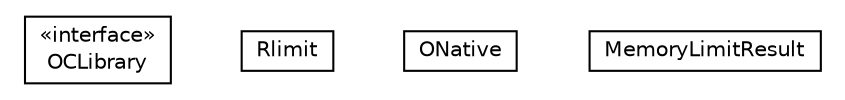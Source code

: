 #!/usr/local/bin/dot
#
# Class diagram 
# Generated by UMLGraph version R5_6-24-gf6e263 (http://www.umlgraph.org/)
#

digraph G {
	edge [fontname="Helvetica",fontsize=10,labelfontname="Helvetica",labelfontsize=10];
	node [fontname="Helvetica",fontsize=10,shape=plaintext];
	nodesep=0.25;
	ranksep=0.5;
	// com.orientechnologies.common.jna.OCLibrary
	c50974 [label=<<table title="com.orientechnologies.common.jna.OCLibrary" border="0" cellborder="1" cellspacing="0" cellpadding="2" port="p" href="./OCLibrary.html">
		<tr><td><table border="0" cellspacing="0" cellpadding="1">
<tr><td align="center" balign="center"> &#171;interface&#187; </td></tr>
<tr><td align="center" balign="center"> OCLibrary </td></tr>
		</table></td></tr>
		</table>>, URL="./OCLibrary.html", fontname="Helvetica", fontcolor="black", fontsize=10.0];
	// com.orientechnologies.common.jna.OCLibrary.Rlimit
	c50975 [label=<<table title="com.orientechnologies.common.jna.OCLibrary.Rlimit" border="0" cellborder="1" cellspacing="0" cellpadding="2" port="p" href="./OCLibrary.Rlimit.html">
		<tr><td><table border="0" cellspacing="0" cellpadding="1">
<tr><td align="center" balign="center"> Rlimit </td></tr>
		</table></td></tr>
		</table>>, URL="./OCLibrary.Rlimit.html", fontname="Helvetica", fontcolor="black", fontsize=10.0];
	// com.orientechnologies.common.jna.ONative
	c50976 [label=<<table title="com.orientechnologies.common.jna.ONative" border="0" cellborder="1" cellspacing="0" cellpadding="2" port="p" href="./ONative.html">
		<tr><td><table border="0" cellspacing="0" cellpadding="1">
<tr><td align="center" balign="center"> ONative </td></tr>
		</table></td></tr>
		</table>>, URL="./ONative.html", fontname="Helvetica", fontcolor="black", fontsize=10.0];
	// com.orientechnologies.common.jna.ONative.MemoryLimitResult
	c50977 [label=<<table title="com.orientechnologies.common.jna.ONative.MemoryLimitResult" border="0" cellborder="1" cellspacing="0" cellpadding="2" port="p" href="./ONative.MemoryLimitResult.html">
		<tr><td><table border="0" cellspacing="0" cellpadding="1">
<tr><td align="center" balign="center"> MemoryLimitResult </td></tr>
		</table></td></tr>
		</table>>, URL="./ONative.MemoryLimitResult.html", fontname="Helvetica", fontcolor="black", fontsize=10.0];
}

